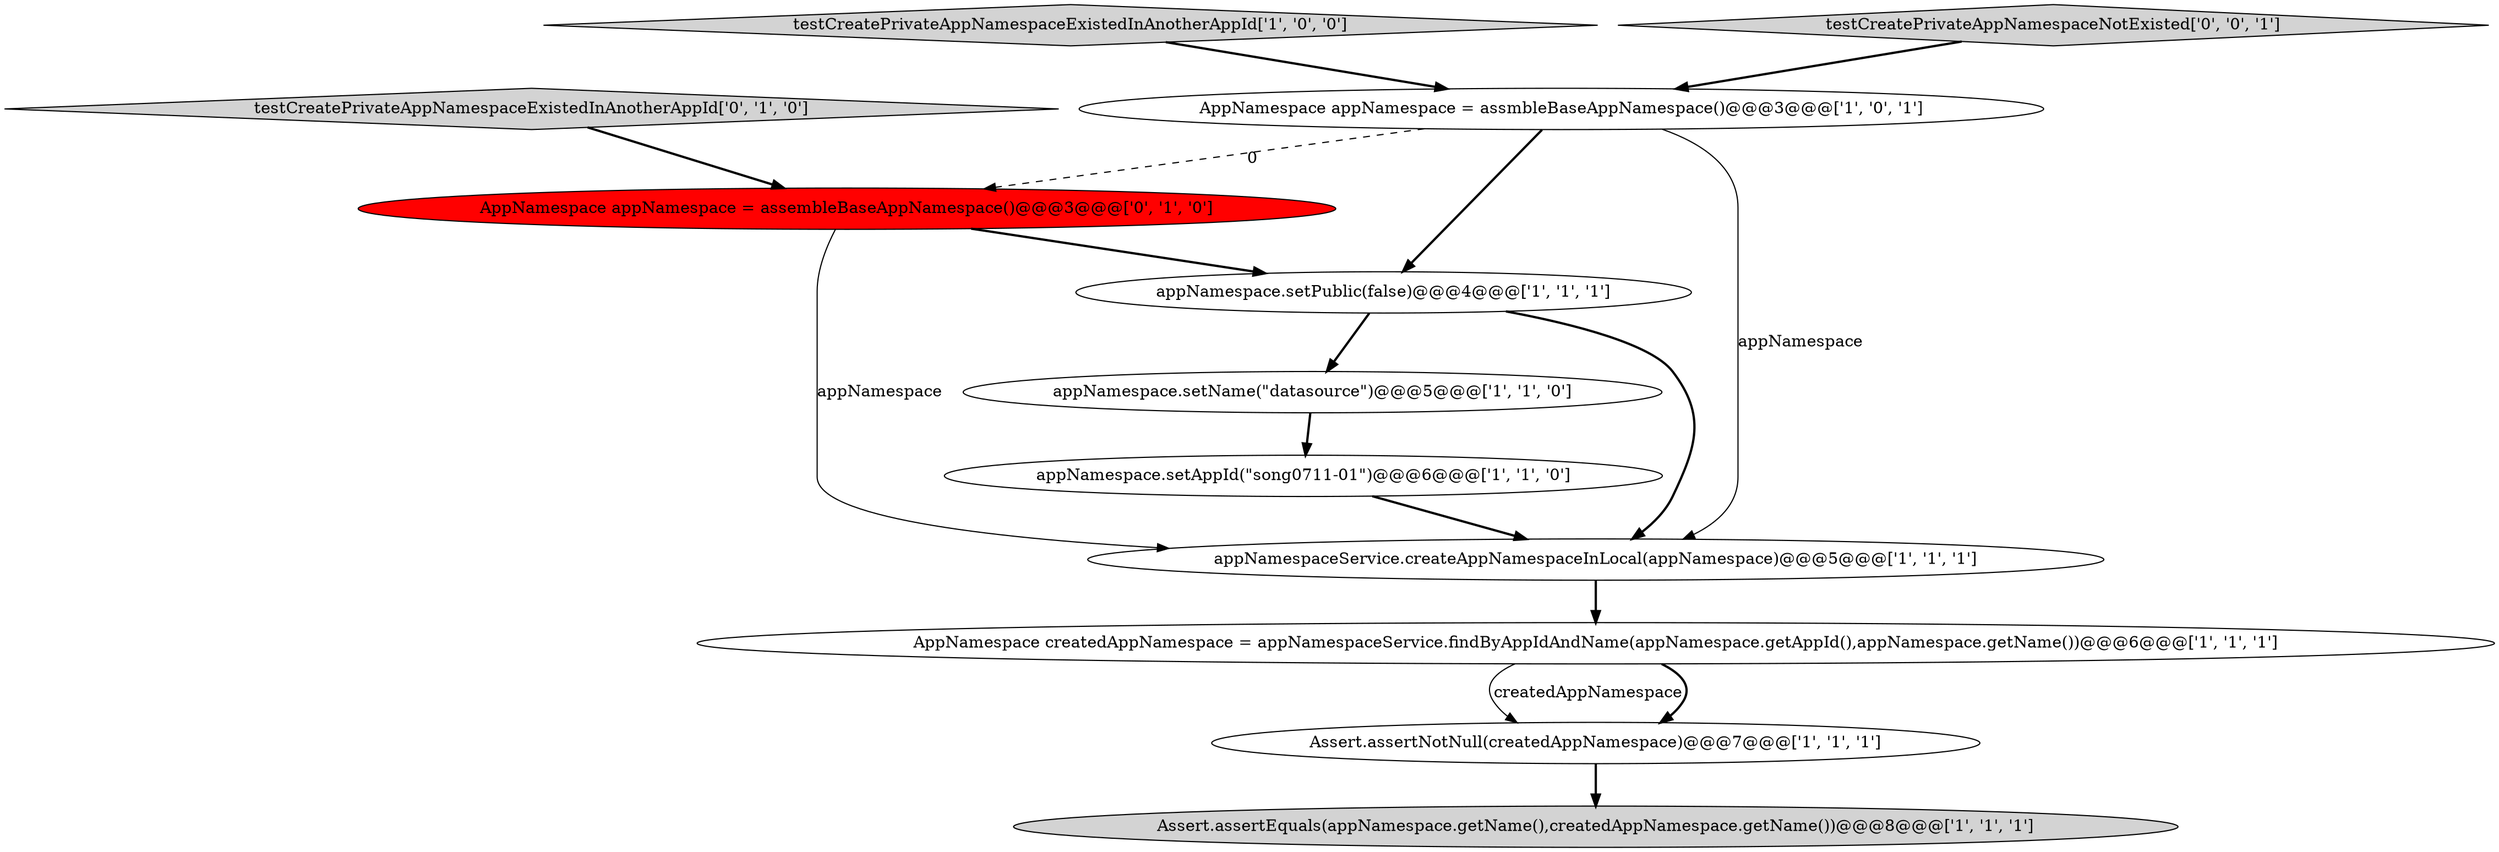 digraph {
10 [style = filled, label = "testCreatePrivateAppNamespaceExistedInAnotherAppId['0', '1', '0']", fillcolor = lightgray, shape = diamond image = "AAA0AAABBB2BBB"];
1 [style = filled, label = "Assert.assertEquals(appNamespace.getName(),createdAppNamespace.getName())@@@8@@@['1', '1', '1']", fillcolor = lightgray, shape = ellipse image = "AAA0AAABBB1BBB"];
6 [style = filled, label = "appNamespaceService.createAppNamespaceInLocal(appNamespace)@@@5@@@['1', '1', '1']", fillcolor = white, shape = ellipse image = "AAA0AAABBB1BBB"];
4 [style = filled, label = "testCreatePrivateAppNamespaceExistedInAnotherAppId['1', '0', '0']", fillcolor = lightgray, shape = diamond image = "AAA0AAABBB1BBB"];
7 [style = filled, label = "AppNamespace createdAppNamespace = appNamespaceService.findByAppIdAndName(appNamespace.getAppId(),appNamespace.getName())@@@6@@@['1', '1', '1']", fillcolor = white, shape = ellipse image = "AAA0AAABBB1BBB"];
5 [style = filled, label = "AppNamespace appNamespace = assmbleBaseAppNamespace()@@@3@@@['1', '0', '1']", fillcolor = white, shape = ellipse image = "AAA0AAABBB1BBB"];
9 [style = filled, label = "AppNamespace appNamespace = assembleBaseAppNamespace()@@@3@@@['0', '1', '0']", fillcolor = red, shape = ellipse image = "AAA1AAABBB2BBB"];
2 [style = filled, label = "appNamespace.setPublic(false)@@@4@@@['1', '1', '1']", fillcolor = white, shape = ellipse image = "AAA0AAABBB1BBB"];
0 [style = filled, label = "appNamespace.setName(\"datasource\")@@@5@@@['1', '1', '0']", fillcolor = white, shape = ellipse image = "AAA0AAABBB1BBB"];
3 [style = filled, label = "appNamespace.setAppId(\"song0711-01\")@@@6@@@['1', '1', '0']", fillcolor = white, shape = ellipse image = "AAA0AAABBB1BBB"];
11 [style = filled, label = "testCreatePrivateAppNamespaceNotExisted['0', '0', '1']", fillcolor = lightgray, shape = diamond image = "AAA0AAABBB3BBB"];
8 [style = filled, label = "Assert.assertNotNull(createdAppNamespace)@@@7@@@['1', '1', '1']", fillcolor = white, shape = ellipse image = "AAA0AAABBB1BBB"];
0->3 [style = bold, label=""];
8->1 [style = bold, label=""];
3->6 [style = bold, label=""];
5->2 [style = bold, label=""];
10->9 [style = bold, label=""];
2->0 [style = bold, label=""];
11->5 [style = bold, label=""];
5->6 [style = solid, label="appNamespace"];
9->6 [style = solid, label="appNamespace"];
5->9 [style = dashed, label="0"];
7->8 [style = solid, label="createdAppNamespace"];
6->7 [style = bold, label=""];
7->8 [style = bold, label=""];
9->2 [style = bold, label=""];
4->5 [style = bold, label=""];
2->6 [style = bold, label=""];
}
